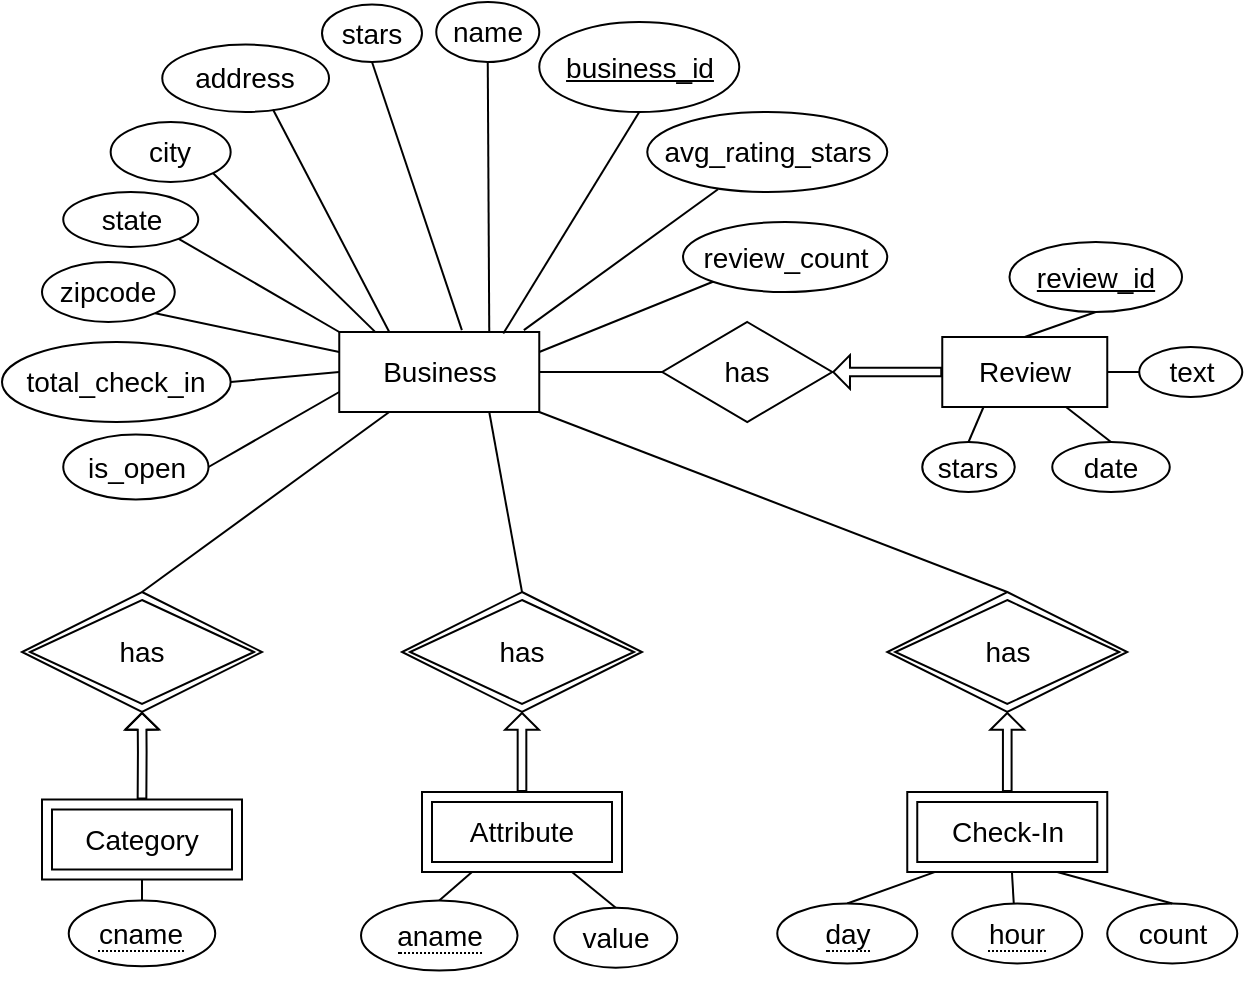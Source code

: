 <mxfile version="26.0.16">
  <diagram name="Page-1" id="dmgN-2dFcBZjcpDdf_IP">
    <mxGraphModel dx="2627" dy="2996" grid="1" gridSize="10" guides="1" tooltips="1" connect="1" arrows="1" fold="1" page="1" pageScale="1" pageWidth="850" pageHeight="1100" math="0" shadow="0">
      <root>
        <mxCell id="0" />
        <mxCell id="1" parent="0" />
        <mxCell id="gn0eF_NOriYN2kiscryP-1" value="Business" style="rounded=0;whiteSpace=wrap;html=1;fontSize=14;" parent="1" vertex="1">
          <mxGeometry x="-1416.37" y="-1775" width="100" height="40" as="geometry" />
        </mxCell>
        <mxCell id="gn0eF_NOriYN2kiscryP-3" value="Review" style="rounded=0;whiteSpace=wrap;html=1;fontSize=14;" parent="1" vertex="1">
          <mxGeometry x="-1114.87" y="-1772.5" width="82.5" height="35" as="geometry" />
        </mxCell>
        <mxCell id="TzP5SXt4CAiUVtm45wrK-1" value="&lt;u&gt;business_id&lt;/u&gt;" style="ellipse;whiteSpace=wrap;html=1;fontSize=14;" parent="1" vertex="1">
          <mxGeometry x="-1316.37" y="-1930" width="100" height="45" as="geometry" />
        </mxCell>
        <mxCell id="TzP5SXt4CAiUVtm45wrK-2" value="name" style="ellipse;whiteSpace=wrap;html=1;fontSize=14;" parent="1" vertex="1">
          <mxGeometry x="-1367.87" y="-1940" width="51.5" height="30" as="geometry" />
        </mxCell>
        <mxCell id="TzP5SXt4CAiUVtm45wrK-4" value="city" style="ellipse;whiteSpace=wrap;html=1;fontSize=14;" parent="1" vertex="1">
          <mxGeometry x="-1530.67" y="-1880" width="60" height="30" as="geometry" />
        </mxCell>
        <mxCell id="TzP5SXt4CAiUVtm45wrK-5" value="state" style="ellipse;whiteSpace=wrap;html=1;fontSize=14;" parent="1" vertex="1">
          <mxGeometry x="-1554.38" y="-1845" width="67.5" height="27.5" as="geometry" />
        </mxCell>
        <mxCell id="TzP5SXt4CAiUVtm45wrK-7" value="is_open" style="ellipse;whiteSpace=wrap;html=1;fontSize=14;" parent="1" vertex="1">
          <mxGeometry x="-1554.38" y="-1723.75" width="72.63" height="32.5" as="geometry" />
        </mxCell>
        <mxCell id="TzP5SXt4CAiUVtm45wrK-8" value="review_count" style="ellipse;whiteSpace=wrap;html=1;fontSize=14;" parent="1" vertex="1">
          <mxGeometry x="-1244.49" y="-1830" width="102.12" height="35" as="geometry" />
        </mxCell>
        <mxCell id="TzP5SXt4CAiUVtm45wrK-9" value="stars" style="ellipse;whiteSpace=wrap;html=1;fontSize=14;" parent="1" vertex="1">
          <mxGeometry x="-1425" y="-1938.75" width="50" height="28.75" as="geometry" />
        </mxCell>
        <mxCell id="TzP5SXt4CAiUVtm45wrK-11" value="" style="endArrow=none;html=1;rounded=0;entryX=0.5;entryY=1;entryDx=0;entryDy=0;exitX=0.82;exitY=0.019;exitDx=0;exitDy=0;exitPerimeter=0;fontSize=14;" parent="1" source="gn0eF_NOriYN2kiscryP-1" target="TzP5SXt4CAiUVtm45wrK-1" edge="1">
          <mxGeometry width="50" height="50" relative="1" as="geometry">
            <mxPoint x="-1384.87" y="-1875" as="sourcePoint" />
            <mxPoint x="-1196.37" y="-1955" as="targetPoint" />
          </mxGeometry>
        </mxCell>
        <mxCell id="TzP5SXt4CAiUVtm45wrK-12" value="" style="endArrow=none;html=1;rounded=0;entryX=1;entryY=0.5;entryDx=0;entryDy=0;exitX=0;exitY=0.75;exitDx=0;exitDy=0;fontSize=14;" parent="1" source="gn0eF_NOriYN2kiscryP-1" target="TzP5SXt4CAiUVtm45wrK-7" edge="1">
          <mxGeometry width="50" height="50" relative="1" as="geometry">
            <mxPoint x="-1306.37" y="-1735" as="sourcePoint" />
            <mxPoint x="-1256.37" y="-1785" as="targetPoint" />
          </mxGeometry>
        </mxCell>
        <mxCell id="TzP5SXt4CAiUVtm45wrK-13" value="" style="endArrow=none;html=1;rounded=0;entryX=0.5;entryY=1;entryDx=0;entryDy=0;exitX=0.75;exitY=0;exitDx=0;exitDy=0;fontSize=14;" parent="1" source="gn0eF_NOriYN2kiscryP-1" target="TzP5SXt4CAiUVtm45wrK-2" edge="1">
          <mxGeometry width="50" height="50" relative="1" as="geometry">
            <mxPoint x="-1306.37" y="-1735" as="sourcePoint" />
            <mxPoint x="-1256.37" y="-1785" as="targetPoint" />
          </mxGeometry>
        </mxCell>
        <mxCell id="TzP5SXt4CAiUVtm45wrK-14" value="" style="endArrow=none;html=1;rounded=0;entryX=1;entryY=1;entryDx=0;entryDy=0;exitX=0.182;exitY=0.005;exitDx=0;exitDy=0;exitPerimeter=0;fontSize=14;" parent="1" source="gn0eF_NOriYN2kiscryP-1" target="TzP5SXt4CAiUVtm45wrK-4" edge="1">
          <mxGeometry width="50" height="50" relative="1" as="geometry">
            <mxPoint x="-1306.37" y="-1735" as="sourcePoint" />
            <mxPoint x="-1256.37" y="-1785" as="targetPoint" />
          </mxGeometry>
        </mxCell>
        <mxCell id="TzP5SXt4CAiUVtm45wrK-15" value="" style="endArrow=none;html=1;rounded=0;entryX=0;entryY=1;entryDx=0;entryDy=0;exitX=1;exitY=0.25;exitDx=0;exitDy=0;fontSize=14;" parent="1" source="gn0eF_NOriYN2kiscryP-1" target="TzP5SXt4CAiUVtm45wrK-8" edge="1">
          <mxGeometry width="50" height="50" relative="1" as="geometry">
            <mxPoint x="-1415.87" y="-1765" as="sourcePoint" />
            <mxPoint x="-1256.37" y="-1785" as="targetPoint" />
          </mxGeometry>
        </mxCell>
        <mxCell id="TzP5SXt4CAiUVtm45wrK-16" value="" style="endArrow=none;html=1;rounded=0;entryX=0.5;entryY=1;entryDx=0;entryDy=0;exitX=0.613;exitY=-0.024;exitDx=0;exitDy=0;exitPerimeter=0;fontSize=14;" parent="1" source="gn0eF_NOriYN2kiscryP-1" target="TzP5SXt4CAiUVtm45wrK-9" edge="1">
          <mxGeometry width="50" height="50" relative="1" as="geometry">
            <mxPoint x="-1306.37" y="-1735" as="sourcePoint" />
            <mxPoint x="-1256.37" y="-1785" as="targetPoint" />
          </mxGeometry>
        </mxCell>
        <mxCell id="TzP5SXt4CAiUVtm45wrK-17" value="" style="endArrow=none;html=1;rounded=0;entryX=1;entryY=1;entryDx=0;entryDy=0;exitX=0;exitY=0;exitDx=0;exitDy=0;fontSize=14;" parent="1" source="gn0eF_NOriYN2kiscryP-1" target="TzP5SXt4CAiUVtm45wrK-5" edge="1">
          <mxGeometry width="50" height="50" relative="1" as="geometry">
            <mxPoint x="-1374.87" y="-1776" as="sourcePoint" />
            <mxPoint x="-1256.37" y="-1785" as="targetPoint" />
          </mxGeometry>
        </mxCell>
        <mxCell id="TzP5SXt4CAiUVtm45wrK-18" value="has" style="rhombus;whiteSpace=wrap;html=1;fontSize=14;" parent="1" vertex="1">
          <mxGeometry x="-1254.87" y="-1780" width="85" height="50" as="geometry" />
        </mxCell>
        <mxCell id="TzP5SXt4CAiUVtm45wrK-20" value="" style="endArrow=none;html=1;rounded=0;entryX=1;entryY=0.5;entryDx=0;entryDy=0;exitX=0;exitY=0.5;exitDx=0;exitDy=0;fontSize=14;" parent="1" source="TzP5SXt4CAiUVtm45wrK-18" target="gn0eF_NOriYN2kiscryP-1" edge="1">
          <mxGeometry width="50" height="50" relative="1" as="geometry">
            <mxPoint x="-1286.37" y="-1595" as="sourcePoint" />
            <mxPoint x="-1236.37" y="-1645" as="targetPoint" />
          </mxGeometry>
        </mxCell>
        <mxCell id="TzP5SXt4CAiUVtm45wrK-26" value="" style="endArrow=none;html=1;rounded=0;entryX=0.5;entryY=0;entryDx=0;entryDy=0;exitX=0.25;exitY=1;exitDx=0;exitDy=0;fontSize=14;" parent="1" source="gn0eF_NOriYN2kiscryP-1" target="9PzCzqt7GDFflJxG96Qe-24" edge="1">
          <mxGeometry width="50" height="50" relative="1" as="geometry">
            <mxPoint x="-1394.87" y="-1705" as="sourcePoint" />
            <mxPoint x="-1266.37" y="-1755" as="targetPoint" />
          </mxGeometry>
        </mxCell>
        <mxCell id="TzP5SXt4CAiUVtm45wrK-27" value="&lt;u&gt;review_id&lt;/u&gt;" style="ellipse;whiteSpace=wrap;html=1;fontSize=14;" parent="1" vertex="1">
          <mxGeometry x="-1081.25" y="-1820" width="86.25" height="35" as="geometry" />
        </mxCell>
        <mxCell id="TzP5SXt4CAiUVtm45wrK-28" value="stars" style="ellipse;whiteSpace=wrap;html=1;fontSize=14;" parent="1" vertex="1">
          <mxGeometry x="-1124.87" y="-1720" width="46.25" height="25" as="geometry" />
        </mxCell>
        <mxCell id="TzP5SXt4CAiUVtm45wrK-29" value="date" style="ellipse;whiteSpace=wrap;html=1;fontSize=14;" parent="1" vertex="1">
          <mxGeometry x="-1059.87" y="-1720" width="58.75" height="25" as="geometry" />
        </mxCell>
        <mxCell id="TzP5SXt4CAiUVtm45wrK-30" value="text" style="ellipse;whiteSpace=wrap;html=1;fontSize=14;" parent="1" vertex="1">
          <mxGeometry x="-1016.37" y="-1767.5" width="51.5" height="25" as="geometry" />
        </mxCell>
        <mxCell id="TzP5SXt4CAiUVtm45wrK-31" value="" style="endArrow=none;html=1;rounded=0;exitX=0.5;exitY=1;exitDx=0;exitDy=0;entryX=0.5;entryY=0;entryDx=0;entryDy=0;fontSize=14;" parent="1" source="TzP5SXt4CAiUVtm45wrK-27" target="gn0eF_NOriYN2kiscryP-3" edge="1">
          <mxGeometry width="50" height="50" relative="1" as="geometry">
            <mxPoint x="-998.37" y="-1523.75" as="sourcePoint" />
            <mxPoint x="-1034.87" y="-1805" as="targetPoint" />
          </mxGeometry>
        </mxCell>
        <mxCell id="TzP5SXt4CAiUVtm45wrK-32" value="" style="endArrow=none;html=1;rounded=0;entryX=0.25;entryY=1;entryDx=0;entryDy=0;exitX=0.5;exitY=0;exitDx=0;exitDy=0;fontSize=14;" parent="1" source="TzP5SXt4CAiUVtm45wrK-28" target="gn0eF_NOriYN2kiscryP-3" edge="1">
          <mxGeometry width="50" height="50" relative="1" as="geometry">
            <mxPoint x="-1058.37" y="-1473.75" as="sourcePoint" />
            <mxPoint x="-1008.37" y="-1523.75" as="targetPoint" />
          </mxGeometry>
        </mxCell>
        <mxCell id="TzP5SXt4CAiUVtm45wrK-33" value="" style="endArrow=none;html=1;rounded=0;entryX=0.5;entryY=0;entryDx=0;entryDy=0;exitX=0.75;exitY=1;exitDx=0;exitDy=0;fontSize=14;" parent="1" source="gn0eF_NOriYN2kiscryP-3" target="TzP5SXt4CAiUVtm45wrK-29" edge="1">
          <mxGeometry width="50" height="50" relative="1" as="geometry">
            <mxPoint x="-998.37" y="-1503.75" as="sourcePoint" />
            <mxPoint x="-948.37" y="-1553.75" as="targetPoint" />
          </mxGeometry>
        </mxCell>
        <mxCell id="TzP5SXt4CAiUVtm45wrK-34" value="" style="endArrow=none;html=1;rounded=0;entryX=0;entryY=0.5;entryDx=0;entryDy=0;exitX=1;exitY=0.5;exitDx=0;exitDy=0;fontSize=14;" parent="1" source="gn0eF_NOriYN2kiscryP-3" target="TzP5SXt4CAiUVtm45wrK-30" edge="1">
          <mxGeometry width="50" height="50" relative="1" as="geometry">
            <mxPoint x="-868.37" y="-1493.75" as="sourcePoint" />
            <mxPoint x="-818.37" y="-1543.75" as="targetPoint" />
          </mxGeometry>
        </mxCell>
        <mxCell id="TzP5SXt4CAiUVtm45wrK-41" value="" style="endArrow=none;html=1;rounded=0;entryX=0.5;entryY=0;entryDx=0;entryDy=0;exitX=0.147;exitY=0.992;exitDx=0;exitDy=0;exitPerimeter=0;fontSize=14;" parent="1" source="KU4ls_06ufXbq-J6iHtu-7" target="KU4ls_06ufXbq-J6iHtu-9" edge="1">
          <mxGeometry width="50" height="50" relative="1" as="geometry">
            <mxPoint x="-1255" y="-1491.25" as="sourcePoint" />
            <mxPoint x="-1276.716" y="-1553.572" as="targetPoint" />
          </mxGeometry>
        </mxCell>
        <mxCell id="KU4ls_06ufXbq-J6iHtu-2" value="" style="endArrow=none;html=1;rounded=0;entryX=0.5;entryY=1;entryDx=0;entryDy=0;exitX=0.5;exitY=0;exitDx=0;exitDy=0;fontSize=14;" parent="1" source="KU4ls_06ufXbq-J6iHtu-7" target="KU4ls_06ufXbq-J6iHtu-8" edge="1">
          <mxGeometry width="50" height="50" relative="1" as="geometry">
            <mxPoint x="-1205" y="-1491.25" as="sourcePoint" />
            <mxPoint x="-1205" y="-1551.25" as="targetPoint" />
          </mxGeometry>
        </mxCell>
        <mxCell id="KU4ls_06ufXbq-J6iHtu-3" value="count" style="ellipse;whiteSpace=wrap;html=1;fontSize=14;" parent="1" vertex="1">
          <mxGeometry x="-1032.37" y="-1489.25" width="65" height="30" as="geometry" />
        </mxCell>
        <mxCell id="KU4ls_06ufXbq-J6iHtu-7" value="Check-In" style="shape=ext;margin=3;double=1;whiteSpace=wrap;html=1;align=center;fontSize=14;" parent="1" vertex="1">
          <mxGeometry x="-1132.37" y="-1545" width="100" height="40" as="geometry" />
        </mxCell>
        <mxCell id="KU4ls_06ufXbq-J6iHtu-8" value="&lt;span style=&quot;border-bottom: 1px dotted&quot;&gt;hour&lt;/span&gt;" style="ellipse;whiteSpace=wrap;html=1;align=center;fontSize=14;" parent="1" vertex="1">
          <mxGeometry x="-1109.87" y="-1489.25" width="65" height="30" as="geometry" />
        </mxCell>
        <mxCell id="KU4ls_06ufXbq-J6iHtu-9" value="&lt;span style=&quot;border-bottom: 1px dotted&quot;&gt;day&lt;/span&gt;" style="ellipse;whiteSpace=wrap;html=1;align=center;fontSize=14;" parent="1" vertex="1">
          <mxGeometry x="-1197.37" y="-1489.25" width="70" height="30" as="geometry" />
        </mxCell>
        <mxCell id="KU4ls_06ufXbq-J6iHtu-10" style="edgeStyle=orthogonalEdgeStyle;rounded=0;orthogonalLoop=1;jettySize=auto;html=1;exitX=0.5;exitY=1;exitDx=0;exitDy=0;fontSize=14;" parent="1" source="KU4ls_06ufXbq-J6iHtu-8" target="KU4ls_06ufXbq-J6iHtu-8" edge="1">
          <mxGeometry relative="1" as="geometry" />
        </mxCell>
        <mxCell id="fqUfnXZrczNYxhRlF89O-3" value="" style="endArrow=none;html=1;rounded=0;entryX=0.5;entryY=0;entryDx=0;entryDy=0;exitX=0.75;exitY=1;exitDx=0;exitDy=0;fontSize=14;" parent="1" source="KU4ls_06ufXbq-J6iHtu-7" target="KU4ls_06ufXbq-J6iHtu-3" edge="1">
          <mxGeometry width="50" height="50" relative="1" as="geometry">
            <mxPoint x="-1428.5" y="-1211.25" as="sourcePoint" />
            <mxPoint x="-1378.5" y="-1261.25" as="targetPoint" />
          </mxGeometry>
        </mxCell>
        <mxCell id="9PzCzqt7GDFflJxG96Qe-1" value="total_check_in" style="ellipse;whiteSpace=wrap;html=1;align=center;fontSize=14;" vertex="1" parent="1">
          <mxGeometry x="-1585" y="-1770" width="114.33" height="40" as="geometry" />
        </mxCell>
        <mxCell id="9PzCzqt7GDFflJxG96Qe-2" value="" style="endArrow=none;html=1;rounded=0;entryX=0;entryY=0.5;entryDx=0;entryDy=0;exitX=1;exitY=0.5;exitDx=0;exitDy=0;fontSize=14;" edge="1" parent="1" source="9PzCzqt7GDFflJxG96Qe-1" target="gn0eF_NOriYN2kiscryP-1">
          <mxGeometry width="50" height="50" relative="1" as="geometry">
            <mxPoint x="-1304.87" y="-1905" as="sourcePoint" />
            <mxPoint x="-1404.87" y="-1715" as="targetPoint" />
          </mxGeometry>
        </mxCell>
        <mxCell id="9PzCzqt7GDFflJxG96Qe-4" value="address" style="ellipse;whiteSpace=wrap;html=1;align=center;fontSize=14;" vertex="1" parent="1">
          <mxGeometry x="-1504.87" y="-1918.75" width="83.38" height="33.75" as="geometry" />
        </mxCell>
        <mxCell id="9PzCzqt7GDFflJxG96Qe-5" value="" style="endArrow=none;html=1;rounded=0;entryX=0.25;entryY=0;entryDx=0;entryDy=0;exitX=0.664;exitY=0.962;exitDx=0;exitDy=0;exitPerimeter=0;fontSize=14;" edge="1" parent="1" source="9PzCzqt7GDFflJxG96Qe-4" target="gn0eF_NOriYN2kiscryP-1">
          <mxGeometry width="50" height="50" relative="1" as="geometry">
            <mxPoint x="-1264.87" y="-1675" as="sourcePoint" />
            <mxPoint x="-1214.87" y="-1725" as="targetPoint" />
          </mxGeometry>
        </mxCell>
        <mxCell id="9PzCzqt7GDFflJxG96Qe-6" value="zipcode" style="ellipse;whiteSpace=wrap;html=1;align=center;fontSize=14;" vertex="1" parent="1">
          <mxGeometry x="-1565" y="-1810" width="66.38" height="30" as="geometry" />
        </mxCell>
        <mxCell id="9PzCzqt7GDFflJxG96Qe-7" value="" style="endArrow=none;html=1;rounded=0;entryX=1;entryY=1;entryDx=0;entryDy=0;exitX=0;exitY=0.25;exitDx=0;exitDy=0;fontSize=14;" edge="1" parent="1" source="gn0eF_NOriYN2kiscryP-1" target="9PzCzqt7GDFflJxG96Qe-6">
          <mxGeometry width="50" height="50" relative="1" as="geometry">
            <mxPoint x="-1264.87" y="-1675" as="sourcePoint" />
            <mxPoint x="-1214.87" y="-1725" as="targetPoint" />
          </mxGeometry>
        </mxCell>
        <mxCell id="9PzCzqt7GDFflJxG96Qe-8" value="Category" style="shape=ext;margin=3;double=1;whiteSpace=wrap;html=1;align=center;fontSize=14;" vertex="1" parent="1">
          <mxGeometry x="-1565" y="-1541.25" width="100" height="40" as="geometry" />
        </mxCell>
        <mxCell id="9PzCzqt7GDFflJxG96Qe-13" value="&lt;span style=&quot;border-bottom: 1px dotted&quot;&gt;cname&lt;/span&gt;" style="ellipse;whiteSpace=wrap;html=1;align=center;fontSize=14;" vertex="1" parent="1">
          <mxGeometry x="-1551.63" y="-1490.69" width="73.25" height="32.87" as="geometry" />
        </mxCell>
        <mxCell id="9PzCzqt7GDFflJxG96Qe-14" value="" style="endArrow=none;html=1;rounded=0;entryX=0.5;entryY=0;entryDx=0;entryDy=0;exitX=0.5;exitY=1;exitDx=0;exitDy=0;fontSize=14;" edge="1" parent="1" source="9PzCzqt7GDFflJxG96Qe-8" target="9PzCzqt7GDFflJxG96Qe-13">
          <mxGeometry width="50" height="50" relative="1" as="geometry">
            <mxPoint x="-1268.25" y="-1848" as="sourcePoint" />
            <mxPoint x="-1218.25" y="-1898" as="targetPoint" />
          </mxGeometry>
        </mxCell>
        <mxCell id="9PzCzqt7GDFflJxG96Qe-15" value="Attribute" style="shape=ext;margin=3;double=1;whiteSpace=wrap;html=1;align=center;fontSize=14;" vertex="1" parent="1">
          <mxGeometry x="-1375.0" y="-1545" width="100" height="40" as="geometry" />
        </mxCell>
        <mxCell id="9PzCzqt7GDFflJxG96Qe-16" value="&lt;span style=&quot;border-bottom: 1px dotted&quot;&gt;aname&lt;/span&gt;" style="ellipse;whiteSpace=wrap;html=1;align=center;fontSize=14;" vertex="1" parent="1">
          <mxGeometry x="-1405.49" y="-1490.69" width="78.25" height="35" as="geometry" />
        </mxCell>
        <mxCell id="9PzCzqt7GDFflJxG96Qe-17" value="" style="endArrow=none;html=1;rounded=0;entryX=0.5;entryY=0;entryDx=0;entryDy=0;exitX=0.25;exitY=1;exitDx=0;exitDy=0;fontSize=14;" edge="1" parent="1" source="9PzCzqt7GDFflJxG96Qe-15" target="9PzCzqt7GDFflJxG96Qe-16">
          <mxGeometry width="50" height="50" relative="1" as="geometry">
            <mxPoint x="-1247.49" y="-1901.75" as="sourcePoint" />
            <mxPoint x="-1197.49" y="-1951.75" as="targetPoint" />
          </mxGeometry>
        </mxCell>
        <mxCell id="9PzCzqt7GDFflJxG96Qe-18" value="value" style="ellipse;whiteSpace=wrap;html=1;align=center;fontSize=14;" vertex="1" parent="1">
          <mxGeometry x="-1308.87" y="-1487.13" width="61.5" height="30" as="geometry" />
        </mxCell>
        <mxCell id="9PzCzqt7GDFflJxG96Qe-19" value="" style="endArrow=none;html=1;rounded=0;entryX=0.5;entryY=0;entryDx=0;entryDy=0;exitX=0.75;exitY=1;exitDx=0;exitDy=0;fontSize=14;" edge="1" parent="1" source="9PzCzqt7GDFflJxG96Qe-15" target="9PzCzqt7GDFflJxG96Qe-18">
          <mxGeometry width="50" height="50" relative="1" as="geometry">
            <mxPoint x="-1431.24" y="-1941.75" as="sourcePoint" />
            <mxPoint x="-1381.24" y="-1991.75" as="targetPoint" />
          </mxGeometry>
        </mxCell>
        <mxCell id="9PzCzqt7GDFflJxG96Qe-21" value="avg_rating_stars" style="ellipse;whiteSpace=wrap;html=1;align=center;fontSize=14;" vertex="1" parent="1">
          <mxGeometry x="-1262.37" y="-1885" width="120" height="40" as="geometry" />
        </mxCell>
        <mxCell id="9PzCzqt7GDFflJxG96Qe-22" value="" style="endArrow=none;html=1;rounded=0;exitX=0.295;exitY=0.965;exitDx=0;exitDy=0;entryX=0.923;entryY=-0.024;entryDx=0;entryDy=0;entryPerimeter=0;exitPerimeter=0;fontSize=14;" edge="1" parent="1" source="9PzCzqt7GDFflJxG96Qe-21" target="gn0eF_NOriYN2kiscryP-1">
          <mxGeometry relative="1" as="geometry">
            <mxPoint x="-1364.87" y="-1845" as="sourcePoint" />
            <mxPoint x="-1204.87" y="-1845" as="targetPoint" />
          </mxGeometry>
        </mxCell>
        <mxCell id="9PzCzqt7GDFflJxG96Qe-23" value="has" style="shape=rhombus;double=1;perimeter=rhombusPerimeter;whiteSpace=wrap;html=1;align=center;fontSize=14;" vertex="1" parent="1">
          <mxGeometry x="-1385" y="-1645" width="120" height="60" as="geometry" />
        </mxCell>
        <mxCell id="9PzCzqt7GDFflJxG96Qe-24" value="has" style="shape=rhombus;double=1;perimeter=rhombusPerimeter;whiteSpace=wrap;html=1;align=center;fontSize=14;" vertex="1" parent="1">
          <mxGeometry x="-1575" y="-1645" width="120" height="60" as="geometry" />
        </mxCell>
        <mxCell id="9PzCzqt7GDFflJxG96Qe-25" value="" style="endArrow=none;html=1;rounded=0;entryX=0.5;entryY=0;entryDx=0;entryDy=0;exitX=0.75;exitY=1;exitDx=0;exitDy=0;fontSize=14;" edge="1" parent="1" source="gn0eF_NOriYN2kiscryP-1" target="9PzCzqt7GDFflJxG96Qe-23">
          <mxGeometry width="50" height="50" relative="1" as="geometry">
            <mxPoint x="-1305.87" y="-1745" as="sourcePoint" />
            <mxPoint x="-1247.87" y="-1744" as="targetPoint" />
          </mxGeometry>
        </mxCell>
        <mxCell id="9PzCzqt7GDFflJxG96Qe-27" value="has" style="shape=rhombus;double=1;perimeter=rhombusPerimeter;whiteSpace=wrap;html=1;align=center;fontSize=14;" vertex="1" parent="1">
          <mxGeometry x="-1142.37" y="-1645" width="120" height="60" as="geometry" />
        </mxCell>
        <mxCell id="9PzCzqt7GDFflJxG96Qe-28" value="" style="endArrow=none;html=1;rounded=0;entryX=0.5;entryY=0;entryDx=0;entryDy=0;exitX=1;exitY=1;exitDx=0;exitDy=0;fontSize=14;" edge="1" parent="1" target="9PzCzqt7GDFflJxG96Qe-27" source="gn0eF_NOriYN2kiscryP-1">
          <mxGeometry width="50" height="50" relative="1" as="geometry">
            <mxPoint x="-1259.24" y="-1695" as="sourcePoint" />
            <mxPoint x="-1141.24" y="-1704" as="targetPoint" />
          </mxGeometry>
        </mxCell>
        <mxCell id="9PzCzqt7GDFflJxG96Qe-29" value="" style="shape=flexArrow;endArrow=classic;html=1;rounded=0;entryX=0.5;entryY=1;entryDx=0;entryDy=0;exitX=0.5;exitY=0;exitDx=0;exitDy=0;endWidth=11.556;endSize=2.453;width=4.333;fillColor=none;fontSize=14;" edge="1" parent="1" source="9PzCzqt7GDFflJxG96Qe-8" target="9PzCzqt7GDFflJxG96Qe-24">
          <mxGeometry width="50" height="50" relative="1" as="geometry">
            <mxPoint x="-1234.87" y="-1535" as="sourcePoint" />
            <mxPoint x="-1184.87" y="-1585" as="targetPoint" />
            <Array as="points">
              <mxPoint x="-1514.87" y="-1565" />
            </Array>
          </mxGeometry>
        </mxCell>
        <mxCell id="9PzCzqt7GDFflJxG96Qe-31" value="" style="shape=flexArrow;endArrow=classic;html=1;rounded=0;entryX=0.5;entryY=1;entryDx=0;entryDy=0;exitX=0.5;exitY=0;exitDx=0;exitDy=0;endWidth=11.556;endSize=2.453;width=4.333;fillColor=none;fontSize=14;" edge="1" parent="1" source="9PzCzqt7GDFflJxG96Qe-15" target="9PzCzqt7GDFflJxG96Qe-23">
          <mxGeometry width="50" height="50" relative="1" as="geometry">
            <mxPoint x="-1504.87" y="-1531" as="sourcePoint" />
            <mxPoint x="-1504.87" y="-1585" as="targetPoint" />
            <Array as="points" />
          </mxGeometry>
        </mxCell>
        <mxCell id="9PzCzqt7GDFflJxG96Qe-32" value="" style="shape=flexArrow;endArrow=classic;html=1;rounded=0;entryX=0.5;entryY=1;entryDx=0;entryDy=0;exitX=0.5;exitY=0;exitDx=0;exitDy=0;endWidth=11.556;endSize=2.453;width=4.333;fillColor=none;fontSize=14;" edge="1" parent="1" source="KU4ls_06ufXbq-J6iHtu-7" target="9PzCzqt7GDFflJxG96Qe-27">
          <mxGeometry width="50" height="50" relative="1" as="geometry">
            <mxPoint x="-1314.87" y="-1535" as="sourcePoint" />
            <mxPoint x="-1314.87" y="-1575" as="targetPoint" />
            <Array as="points" />
          </mxGeometry>
        </mxCell>
        <mxCell id="9PzCzqt7GDFflJxG96Qe-34" value="" style="shape=flexArrow;endArrow=classic;html=1;rounded=0;entryX=1;entryY=0.5;entryDx=0;entryDy=0;exitX=0;exitY=0.5;exitDx=0;exitDy=0;endWidth=11.556;endSize=2.453;width=4.333;fillColor=none;fontSize=14;" edge="1" parent="1" source="gn0eF_NOriYN2kiscryP-3" target="TzP5SXt4CAiUVtm45wrK-18">
          <mxGeometry width="50" height="50" relative="1" as="geometry">
            <mxPoint x="-1314.87" y="-1535" as="sourcePoint" />
            <mxPoint x="-1314.87" y="-1575" as="targetPoint" />
            <Array as="points" />
          </mxGeometry>
        </mxCell>
      </root>
    </mxGraphModel>
  </diagram>
</mxfile>
